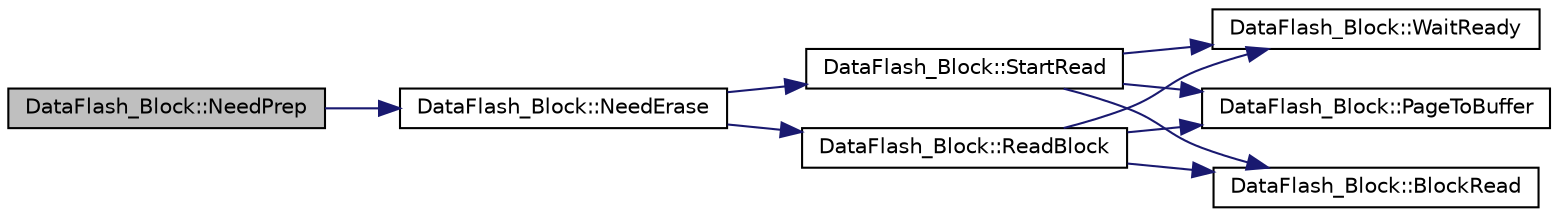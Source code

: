 digraph "DataFlash_Block::NeedPrep"
{
 // INTERACTIVE_SVG=YES
  edge [fontname="Helvetica",fontsize="10",labelfontname="Helvetica",labelfontsize="10"];
  node [fontname="Helvetica",fontsize="10",shape=record];
  rankdir="LR";
  Node1 [label="DataFlash_Block::NeedPrep",height=0.2,width=0.4,color="black", fillcolor="grey75", style="filled", fontcolor="black"];
  Node1 -> Node2 [color="midnightblue",fontsize="10",style="solid",fontname="Helvetica"];
  Node2 [label="DataFlash_Block::NeedErase",height=0.2,width=0.4,color="black", fillcolor="white", style="filled",URL="$classDataFlash__Block.html#aaa5ab749b4efb155c6e3f145b987421b"];
  Node2 -> Node3 [color="midnightblue",fontsize="10",style="solid",fontname="Helvetica"];
  Node3 [label="DataFlash_Block::StartRead",height=0.2,width=0.4,color="black", fillcolor="white", style="filled",URL="$classDataFlash__Block.html#a7e3413fd597032d4f4692129d2c5d076"];
  Node3 -> Node4 [color="midnightblue",fontsize="10",style="solid",fontname="Helvetica"];
  Node4 [label="DataFlash_Block::WaitReady",height=0.2,width=0.4,color="black", fillcolor="white", style="filled",URL="$classDataFlash__Block.html#a5adc35354a63752dc3c855b18e83c175"];
  Node3 -> Node5 [color="midnightblue",fontsize="10",style="solid",fontname="Helvetica"];
  Node5 [label="DataFlash_Block::PageToBuffer",height=0.2,width=0.4,color="black", fillcolor="white", style="filled",URL="$classDataFlash__Block.html#a0bc13dd2c8ec2d928e3409c431fb1430"];
  Node3 -> Node6 [color="midnightblue",fontsize="10",style="solid",fontname="Helvetica"];
  Node6 [label="DataFlash_Block::BlockRead",height=0.2,width=0.4,color="black", fillcolor="white", style="filled",URL="$classDataFlash__Block.html#a4ba0e8bf9f8028d04422e8688efff2c2"];
  Node2 -> Node7 [color="midnightblue",fontsize="10",style="solid",fontname="Helvetica"];
  Node7 [label="DataFlash_Block::ReadBlock",height=0.2,width=0.4,color="black", fillcolor="white", style="filled",URL="$classDataFlash__Block.html#a7809250b6f04b49cd4f1773bc3d245bf"];
  Node7 -> Node4 [color="midnightblue",fontsize="10",style="solid",fontname="Helvetica"];
  Node7 -> Node6 [color="midnightblue",fontsize="10",style="solid",fontname="Helvetica"];
  Node7 -> Node5 [color="midnightblue",fontsize="10",style="solid",fontname="Helvetica"];
}
